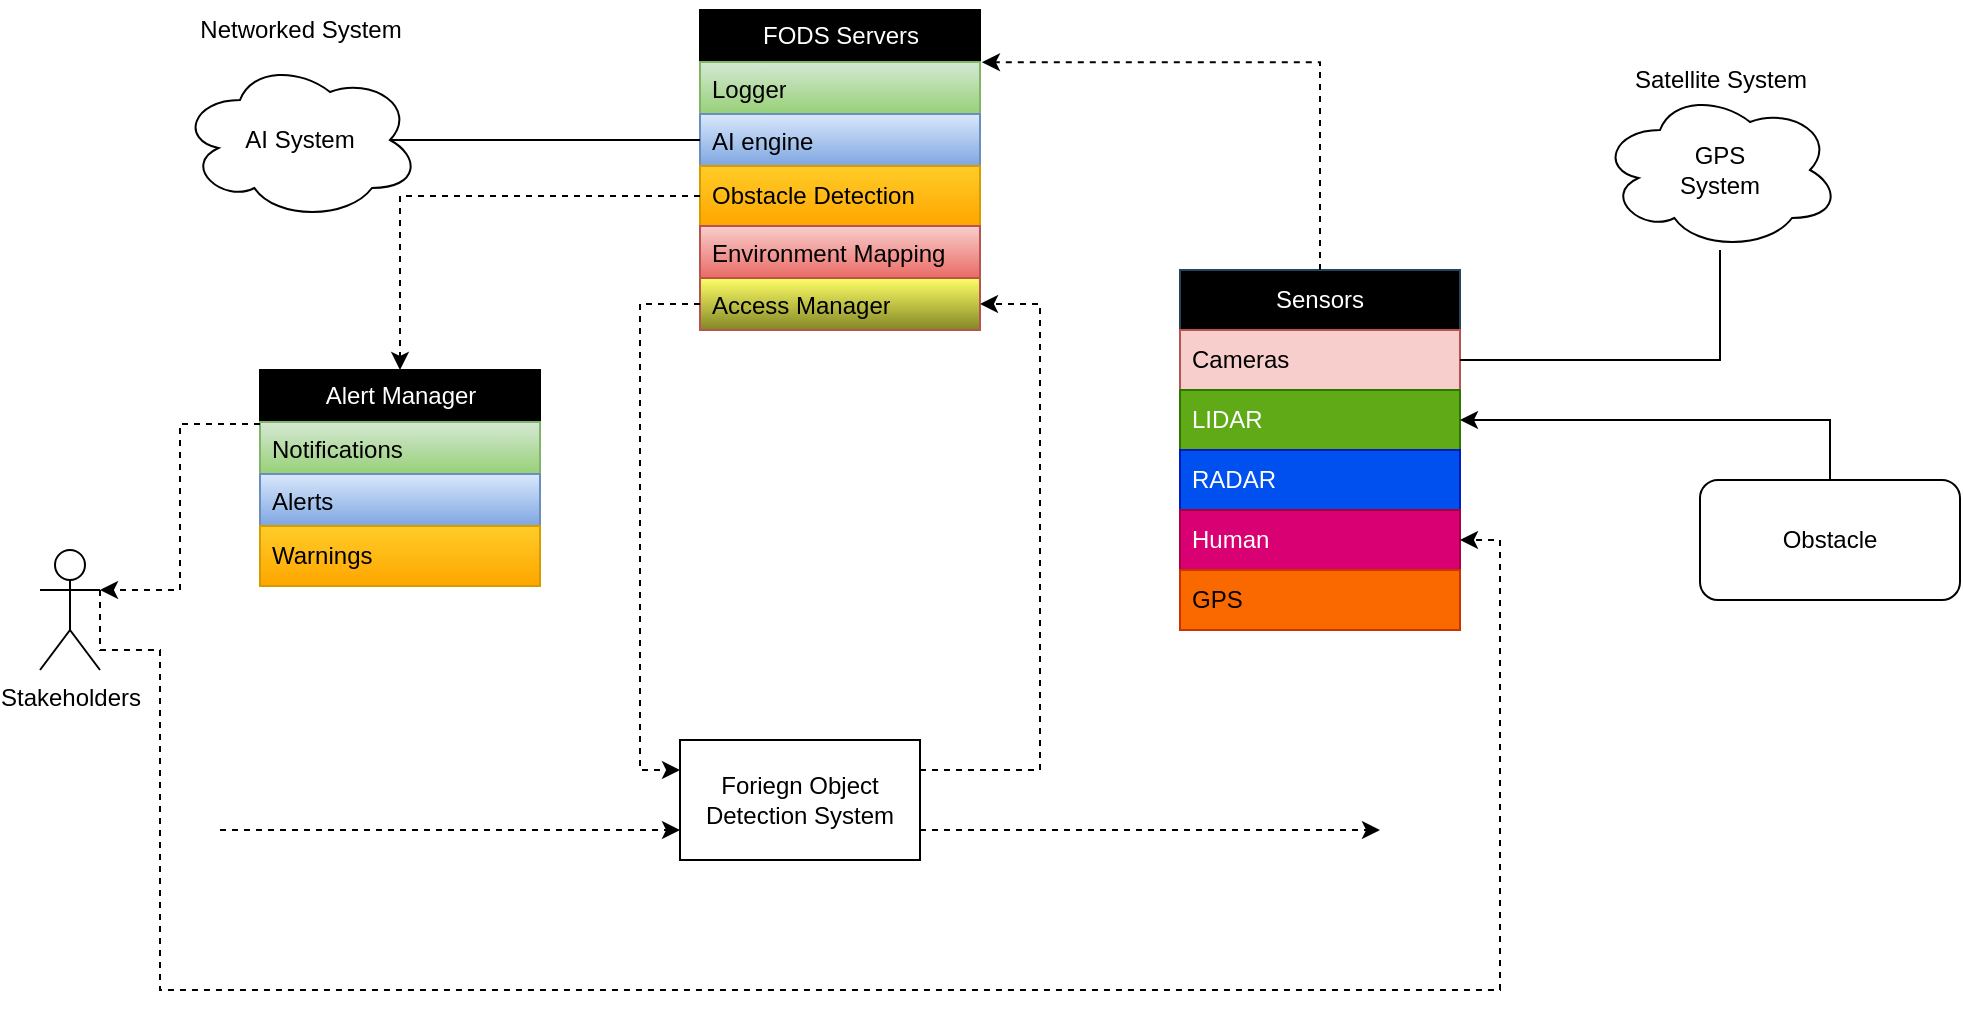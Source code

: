 <mxfile version="24.5.4" type="github">
  <diagram name="Page-1" id="5d7acffa-a066-3a61-03fe-96351882024d">
    <mxGraphModel dx="1434" dy="903" grid="1" gridSize="10" guides="1" tooltips="1" connect="1" arrows="1" fold="1" page="1" pageScale="1" pageWidth="1100" pageHeight="850" background="#ffffff" math="0" shadow="0">
      <root>
        <mxCell id="0" />
        <mxCell id="1" parent="0" />
        <mxCell id="b87rpcidDxEJQfmS-h4E-2" value="Sensors" style="swimlane;fontStyle=0;childLayout=stackLayout;horizontal=1;startSize=30;horizontalStack=0;resizeParent=1;resizeParentMax=0;resizeLast=0;collapsible=1;marginBottom=0;whiteSpace=wrap;html=1;fillColor=#000000;strokeColor=#23445d;fontColor=#FFFFFF;" vertex="1" parent="1">
          <mxGeometry x="610" y="190" width="140" height="180" as="geometry" />
        </mxCell>
        <mxCell id="b87rpcidDxEJQfmS-h4E-3" value="Cameras" style="text;strokeColor=#b85450;fillColor=#f8cecc;align=left;verticalAlign=middle;spacingLeft=4;spacingRight=4;overflow=hidden;points=[[0,0.5],[1,0.5]];portConstraint=eastwest;rotatable=0;whiteSpace=wrap;html=1;" vertex="1" parent="b87rpcidDxEJQfmS-h4E-2">
          <mxGeometry y="30" width="140" height="30" as="geometry" />
        </mxCell>
        <mxCell id="b87rpcidDxEJQfmS-h4E-4" value="LIDAR" style="text;strokeColor=#2D7600;fillColor=#60a917;align=left;verticalAlign=middle;spacingLeft=4;spacingRight=4;overflow=hidden;points=[[0,0.5],[1,0.5]];portConstraint=eastwest;rotatable=0;whiteSpace=wrap;html=1;fontColor=#ffffff;" vertex="1" parent="b87rpcidDxEJQfmS-h4E-2">
          <mxGeometry y="60" width="140" height="30" as="geometry" />
        </mxCell>
        <mxCell id="b87rpcidDxEJQfmS-h4E-5" value="RADAR" style="text;strokeColor=#001DBC;fillColor=#0050ef;align=left;verticalAlign=middle;spacingLeft=4;spacingRight=4;overflow=hidden;points=[[0,0.5],[1,0.5]];portConstraint=eastwest;rotatable=0;whiteSpace=wrap;html=1;fontColor=#ffffff;" vertex="1" parent="b87rpcidDxEJQfmS-h4E-2">
          <mxGeometry y="90" width="140" height="30" as="geometry" />
        </mxCell>
        <mxCell id="b87rpcidDxEJQfmS-h4E-14" value="Human" style="text;strokeColor=#A50040;fillColor=#d80073;align=left;verticalAlign=middle;spacingLeft=4;spacingRight=4;overflow=hidden;points=[[0,0.5],[1,0.5]];portConstraint=eastwest;rotatable=0;whiteSpace=wrap;html=1;fontColor=#ffffff;" vertex="1" parent="b87rpcidDxEJQfmS-h4E-2">
          <mxGeometry y="120" width="140" height="30" as="geometry" />
        </mxCell>
        <mxCell id="b87rpcidDxEJQfmS-h4E-6" value="GPS" style="text;strokeColor=#C73500;fillColor=#fa6800;align=left;verticalAlign=middle;spacingLeft=4;spacingRight=4;overflow=hidden;points=[[0,0.5],[1,0.5]];portConstraint=eastwest;rotatable=0;whiteSpace=wrap;html=1;fontColor=#000000;" vertex="1" parent="b87rpcidDxEJQfmS-h4E-2">
          <mxGeometry y="150" width="140" height="30" as="geometry" />
        </mxCell>
        <mxCell id="b87rpcidDxEJQfmS-h4E-10" style="edgeStyle=orthogonalEdgeStyle;rounded=0;orthogonalLoop=1;jettySize=auto;html=1;exitX=1;exitY=0.25;exitDx=0;exitDy=0;entryX=1;entryY=0.5;entryDx=0;entryDy=0;dashed=1;" edge="1" parent="1" source="b87rpcidDxEJQfmS-h4E-7" target="b87rpcidDxEJQfmS-h4E-23">
          <mxGeometry relative="1" as="geometry">
            <Array as="points">
              <mxPoint x="540" y="440" />
              <mxPoint x="540" y="207" />
            </Array>
          </mxGeometry>
        </mxCell>
        <mxCell id="b87rpcidDxEJQfmS-h4E-7" value="Foriegn Object Detection System" style="rounded=0;whiteSpace=wrap;html=1;" vertex="1" parent="1">
          <mxGeometry x="360" y="425" width="120" height="60" as="geometry" />
        </mxCell>
        <mxCell id="b87rpcidDxEJQfmS-h4E-8" value="" style="endArrow=classic;html=1;rounded=0;entryX=0;entryY=0.75;entryDx=0;entryDy=0;dashed=1;" edge="1" parent="1" target="b87rpcidDxEJQfmS-h4E-7">
          <mxGeometry width="50" height="50" relative="1" as="geometry">
            <mxPoint x="130" y="470" as="sourcePoint" />
            <mxPoint x="310" y="440" as="targetPoint" />
          </mxGeometry>
        </mxCell>
        <mxCell id="b87rpcidDxEJQfmS-h4E-9" value="" style="endArrow=classic;html=1;rounded=0;exitX=1;exitY=0.75;exitDx=0;exitDy=0;dashed=1;" edge="1" parent="1" source="b87rpcidDxEJQfmS-h4E-7">
          <mxGeometry width="50" height="50" relative="1" as="geometry">
            <mxPoint x="570" y="460" as="sourcePoint" />
            <mxPoint x="710" y="470" as="targetPoint" />
          </mxGeometry>
        </mxCell>
        <mxCell id="b87rpcidDxEJQfmS-h4E-12" style="edgeStyle=orthogonalEdgeStyle;rounded=0;orthogonalLoop=1;jettySize=auto;html=1;entryX=1;entryY=0.5;entryDx=0;entryDy=0;" edge="1" parent="1" source="b87rpcidDxEJQfmS-h4E-11" target="b87rpcidDxEJQfmS-h4E-4">
          <mxGeometry relative="1" as="geometry" />
        </mxCell>
        <mxCell id="b87rpcidDxEJQfmS-h4E-11" value="Obstacle" style="rounded=1;whiteSpace=wrap;html=1;" vertex="1" parent="1">
          <mxGeometry x="870" y="295" width="130" height="60" as="geometry" />
        </mxCell>
        <mxCell id="b87rpcidDxEJQfmS-h4E-16" style="edgeStyle=orthogonalEdgeStyle;rounded=0;orthogonalLoop=1;jettySize=auto;html=1;entryX=1;entryY=0.5;entryDx=0;entryDy=0;endArrow=none;endFill=0;" edge="1" parent="1" source="b87rpcidDxEJQfmS-h4E-15" target="b87rpcidDxEJQfmS-h4E-3">
          <mxGeometry relative="1" as="geometry" />
        </mxCell>
        <mxCell id="b87rpcidDxEJQfmS-h4E-15" value="GPS&lt;div&gt;System&lt;/div&gt;" style="ellipse;shape=cloud;whiteSpace=wrap;html=1;" vertex="1" parent="1">
          <mxGeometry x="820" y="100" width="120" height="80" as="geometry" />
        </mxCell>
        <mxCell id="b87rpcidDxEJQfmS-h4E-20" value="FOD&lt;span style=&quot;background-color: initial;&quot;&gt;S&amp;nbsp;&lt;/span&gt;&lt;span style=&quot;background-color: initial;&quot;&gt;Servers&lt;/span&gt;" style="swimlane;fontStyle=0;childLayout=stackLayout;horizontal=1;startSize=26;fillColor=#000000;horizontalStack=0;resizeParent=1;resizeParentMax=0;resizeLast=0;collapsible=1;marginBottom=0;html=1;fontColor=#FFFFFF;" vertex="1" parent="1">
          <mxGeometry x="370" y="60" width="140" height="160" as="geometry" />
        </mxCell>
        <mxCell id="b87rpcidDxEJQfmS-h4E-21" value="Logger" style="text;strokeColor=#82b366;fillColor=#d5e8d4;align=left;verticalAlign=top;spacingLeft=4;spacingRight=4;overflow=hidden;rotatable=0;points=[[0,0.5],[1,0.5]];portConstraint=eastwest;whiteSpace=wrap;html=1;gradientColor=#97d077;" vertex="1" parent="b87rpcidDxEJQfmS-h4E-20">
          <mxGeometry y="26" width="140" height="26" as="geometry" />
        </mxCell>
        <mxCell id="b87rpcidDxEJQfmS-h4E-22" value="AI engine" style="text;strokeColor=#6c8ebf;fillColor=#dae8fc;align=left;verticalAlign=top;spacingLeft=4;spacingRight=4;overflow=hidden;rotatable=0;points=[[0,0.5],[1,0.5]];portConstraint=eastwest;whiteSpace=wrap;html=1;gradientColor=#7ea6e0;" vertex="1" parent="b87rpcidDxEJQfmS-h4E-20">
          <mxGeometry y="52" width="140" height="26" as="geometry" />
        </mxCell>
        <mxCell id="b87rpcidDxEJQfmS-h4E-26" value="Obstacle Detection" style="text;strokeColor=#d79b00;fillColor=#ffcd28;align=left;verticalAlign=middle;spacingLeft=4;spacingRight=4;overflow=hidden;points=[[0,0.5],[1,0.5]];portConstraint=eastwest;rotatable=0;whiteSpace=wrap;html=1;gradientColor=#ffa500;" vertex="1" parent="b87rpcidDxEJQfmS-h4E-20">
          <mxGeometry y="78" width="140" height="30" as="geometry" />
        </mxCell>
        <mxCell id="b87rpcidDxEJQfmS-h4E-42" value="Environment Mapping&lt;span style=&quot;color: rgba(0, 0, 0, 0); font-family: monospace; font-size: 0px; text-wrap: nowrap;&quot;&gt;%3CmxGraphModel%3E%3Croot%3E%3CmxCell%20id%3D%220%22%2F%3E%3CmxCell%20id%3D%221%22%20parent%3D%220%22%2F%3E%3CmxCell%20id%3D%222%22%20value%3D%22Human%22%20style%3D%22text%3BstrokeColor%3Dnone%3BfillColor%3Dnone%3Balign%3Dleft%3BverticalAlign%3Dmiddle%3BspacingLeft%3D4%3BspacingRight%3D4%3Boverflow%3Dhidden%3Bpoints%3D%5B%5B0%2C0.5%5D%2C%5B1%2C0.5%5D%5D%3BportConstraint%3Deastwest%3Brotatable%3D0%3BwhiteSpace%3Dwrap%3Bhtml%3D1%3B%22%20vertex%3D%221%22%20parent%3D%221%22%3E%3CmxGeometry%20x%3D%22610%22%20y%3D%22310%22%20width%3D%22140%22%20height%3D%2230%22%20as%3D%22geometry%22%2F%3E%3C%2FmxCell%3E%3C%2Froot%3E%3C%2FmxGraphModel%3E&lt;/span&gt;" style="text;strokeColor=#b85450;fillColor=#f8cecc;align=left;verticalAlign=top;spacingLeft=4;spacingRight=4;overflow=hidden;rotatable=0;points=[[0,0.5],[1,0.5]];portConstraint=eastwest;whiteSpace=wrap;html=1;gradientColor=#ea6b66;" vertex="1" parent="b87rpcidDxEJQfmS-h4E-20">
          <mxGeometry y="108" width="140" height="26" as="geometry" />
        </mxCell>
        <mxCell id="b87rpcidDxEJQfmS-h4E-23" value="Access Manager" style="text;strokeColor=#b85450;fillColor=#FFFF66;align=left;verticalAlign=top;spacingLeft=4;spacingRight=4;overflow=hidden;rotatable=0;points=[[0,0.5],[1,0.5]];portConstraint=eastwest;whiteSpace=wrap;html=1;gradientColor=#838726;" vertex="1" parent="b87rpcidDxEJQfmS-h4E-20">
          <mxGeometry y="134" width="140" height="26" as="geometry" />
        </mxCell>
        <mxCell id="b87rpcidDxEJQfmS-h4E-25" style="edgeStyle=orthogonalEdgeStyle;rounded=0;orthogonalLoop=1;jettySize=auto;html=1;exitX=0.5;exitY=0;exitDx=0;exitDy=0;entryX=1.007;entryY=0.163;entryDx=0;entryDy=0;entryPerimeter=0;dashed=1;" edge="1" parent="1" source="b87rpcidDxEJQfmS-h4E-2" target="b87rpcidDxEJQfmS-h4E-20">
          <mxGeometry relative="1" as="geometry" />
        </mxCell>
        <mxCell id="b87rpcidDxEJQfmS-h4E-27" value="AI System" style="ellipse;shape=cloud;whiteSpace=wrap;html=1;" vertex="1" parent="1">
          <mxGeometry x="110" y="85" width="120" height="80" as="geometry" />
        </mxCell>
        <mxCell id="b87rpcidDxEJQfmS-h4E-30" style="edgeStyle=orthogonalEdgeStyle;rounded=0;orthogonalLoop=1;jettySize=auto;html=1;exitX=0;exitY=0.5;exitDx=0;exitDy=0;entryX=0.875;entryY=0.5;entryDx=0;entryDy=0;entryPerimeter=0;endArrow=none;endFill=0;" edge="1" parent="1" source="b87rpcidDxEJQfmS-h4E-22" target="b87rpcidDxEJQfmS-h4E-27">
          <mxGeometry relative="1" as="geometry" />
        </mxCell>
        <mxCell id="b87rpcidDxEJQfmS-h4E-32" value="Alert Manager" style="swimlane;fontStyle=0;childLayout=stackLayout;horizontal=1;startSize=26;fillColor=#000000;horizontalStack=0;resizeParent=1;resizeParentMax=0;resizeLast=0;collapsible=1;marginBottom=0;html=1;fontColor=#FFFFFF;" vertex="1" parent="1">
          <mxGeometry x="150" y="240" width="140" height="108" as="geometry" />
        </mxCell>
        <mxCell id="b87rpcidDxEJQfmS-h4E-33" value="Notifications" style="text;strokeColor=#82b366;fillColor=#d5e8d4;align=left;verticalAlign=top;spacingLeft=4;spacingRight=4;overflow=hidden;rotatable=0;points=[[0,0.5],[1,0.5]];portConstraint=eastwest;whiteSpace=wrap;html=1;gradientColor=#97d077;" vertex="1" parent="b87rpcidDxEJQfmS-h4E-32">
          <mxGeometry y="26" width="140" height="26" as="geometry" />
        </mxCell>
        <mxCell id="b87rpcidDxEJQfmS-h4E-34" value="Alerts" style="text;strokeColor=#6c8ebf;fillColor=#dae8fc;align=left;verticalAlign=top;spacingLeft=4;spacingRight=4;overflow=hidden;rotatable=0;points=[[0,0.5],[1,0.5]];portConstraint=eastwest;whiteSpace=wrap;html=1;gradientColor=#7ea6e0;" vertex="1" parent="b87rpcidDxEJQfmS-h4E-32">
          <mxGeometry y="52" width="140" height="26" as="geometry" />
        </mxCell>
        <mxCell id="b87rpcidDxEJQfmS-h4E-35" value="Warnings" style="text;strokeColor=#d79b00;fillColor=#ffcd28;align=left;verticalAlign=middle;spacingLeft=4;spacingRight=4;overflow=hidden;points=[[0,0.5],[1,0.5]];portConstraint=eastwest;rotatable=0;whiteSpace=wrap;html=1;gradientColor=#ffa500;" vertex="1" parent="b87rpcidDxEJQfmS-h4E-32">
          <mxGeometry y="78" width="140" height="30" as="geometry" />
        </mxCell>
        <mxCell id="b87rpcidDxEJQfmS-h4E-37" style="edgeStyle=orthogonalEdgeStyle;rounded=0;orthogonalLoop=1;jettySize=auto;html=1;exitX=0;exitY=0.5;exitDx=0;exitDy=0;entryX=0.5;entryY=0;entryDx=0;entryDy=0;dashed=1;" edge="1" parent="1" source="b87rpcidDxEJQfmS-h4E-26" target="b87rpcidDxEJQfmS-h4E-32">
          <mxGeometry relative="1" as="geometry" />
        </mxCell>
        <mxCell id="b87rpcidDxEJQfmS-h4E-46" style="edgeStyle=orthogonalEdgeStyle;rounded=0;orthogonalLoop=1;jettySize=auto;html=1;exitX=1;exitY=0.333;exitDx=0;exitDy=0;exitPerimeter=0;entryX=1;entryY=0.75;entryDx=0;entryDy=0;dashed=1;" edge="1" parent="1" source="b87rpcidDxEJQfmS-h4E-38" target="b87rpcidDxEJQfmS-h4E-2">
          <mxGeometry relative="1" as="geometry">
            <Array as="points">
              <mxPoint x="70" y="380" />
              <mxPoint x="100" y="380" />
              <mxPoint x="100" y="550" />
              <mxPoint x="770" y="550" />
              <mxPoint x="770" y="325" />
            </Array>
          </mxGeometry>
        </mxCell>
        <mxCell id="b87rpcidDxEJQfmS-h4E-38" value="Stakeholders" style="shape=umlActor;verticalLabelPosition=bottom;verticalAlign=top;html=1;outlineConnect=0;" vertex="1" parent="1">
          <mxGeometry x="40" y="330" width="30" height="60" as="geometry" />
        </mxCell>
        <mxCell id="b87rpcidDxEJQfmS-h4E-40" style="edgeStyle=orthogonalEdgeStyle;rounded=0;orthogonalLoop=1;jettySize=auto;html=1;exitX=0;exitY=0.25;exitDx=0;exitDy=0;entryX=1;entryY=0.333;entryDx=0;entryDy=0;entryPerimeter=0;dashed=1;" edge="1" parent="1" source="b87rpcidDxEJQfmS-h4E-32" target="b87rpcidDxEJQfmS-h4E-38">
          <mxGeometry relative="1" as="geometry" />
        </mxCell>
        <mxCell id="b87rpcidDxEJQfmS-h4E-43" value="Networked System" style="text;html=1;align=center;verticalAlign=middle;resizable=0;points=[];autosize=1;strokeColor=none;fillColor=none;" vertex="1" parent="1">
          <mxGeometry x="110" y="55" width="120" height="30" as="geometry" />
        </mxCell>
        <mxCell id="b87rpcidDxEJQfmS-h4E-44" value="Satellite System" style="text;html=1;align=center;verticalAlign=middle;resizable=0;points=[];autosize=1;strokeColor=none;fillColor=none;" vertex="1" parent="1">
          <mxGeometry x="825" y="80" width="110" height="30" as="geometry" />
        </mxCell>
        <mxCell id="b87rpcidDxEJQfmS-h4E-45" style="edgeStyle=orthogonalEdgeStyle;rounded=0;orthogonalLoop=1;jettySize=auto;html=1;exitX=0;exitY=0.5;exitDx=0;exitDy=0;entryX=0;entryY=0.25;entryDx=0;entryDy=0;dashed=1;" edge="1" parent="1" source="b87rpcidDxEJQfmS-h4E-23" target="b87rpcidDxEJQfmS-h4E-7">
          <mxGeometry relative="1" as="geometry" />
        </mxCell>
      </root>
    </mxGraphModel>
  </diagram>
</mxfile>
